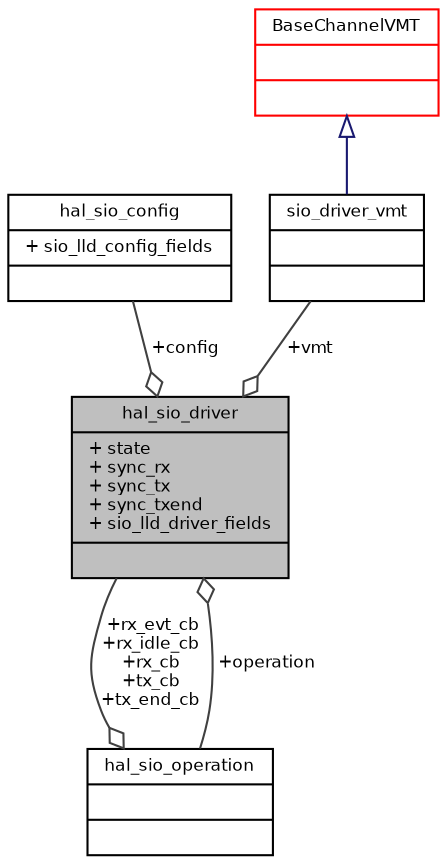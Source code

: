 digraph "hal_sio_driver"
{
  bgcolor="transparent";
  edge [fontname="Helvetica",fontsize="8",labelfontname="Helvetica",labelfontsize="8"];
  node [fontname="Helvetica",fontsize="8",shape=record];
  Node1 [label="{hal_sio_driver\n|+ state\l+ sync_rx\l+ sync_tx\l+ sync_txend\l+ sio_lld_driver_fields\l|}",height=0.2,width=0.4,color="black", fillcolor="grey75", style="filled", fontcolor="black"];
  Node2 -> Node1 [color="grey25",fontsize="8",style="solid",label=" +config" ,arrowhead="odiamond",fontname="Helvetica"];
  Node2 [label="{hal_sio_config\n|+ sio_lld_config_fields\l|}",height=0.2,width=0.4,color="black",URL="$structhal__sio__config.html",tooltip="Driver configuration structure. "];
  Node3 -> Node1 [color="grey25",fontsize="8",style="solid",label=" +operation" ,arrowhead="odiamond",fontname="Helvetica"];
  Node3 [label="{hal_sio_operation\n||}",height=0.2,width=0.4,color="black",URL="$structhal__sio__operation.html",tooltip="Structure representing a SIO operation. "];
  Node1 -> Node3 [color="grey25",fontsize="8",style="solid",label=" +rx_evt_cb\n+rx_idle_cb\n+rx_cb\n+tx_cb\n+tx_end_cb" ,arrowhead="odiamond",fontname="Helvetica"];
  Node4 -> Node1 [color="grey25",fontsize="8",style="solid",label=" +vmt" ,arrowhead="odiamond",fontname="Helvetica"];
  Node4 [label="{sio_driver_vmt\n||}",height=0.2,width=0.4,color="black",URL="$structsio__driver__vmt.html",tooltip="SIODriver virtual methods table. "];
  Node5 -> Node4 [dir="back",color="midnightblue",fontsize="8",style="solid",arrowtail="onormal",fontname="Helvetica"];
  Node5 [label="{BaseChannelVMT\n||}",height=0.2,width=0.4,color="red",URL="$struct_base_channel_v_m_t.html",tooltip="BaseChannel virtual methods table. "];
}
